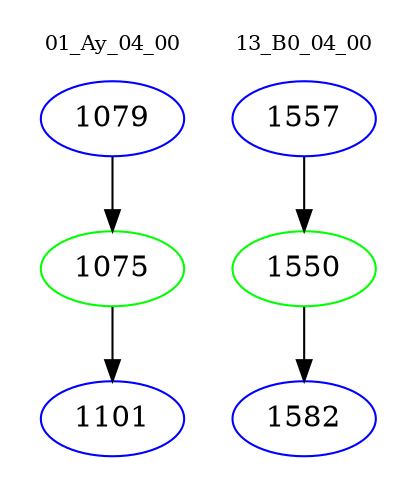 digraph{
subgraph cluster_0 {
color = white
label = "01_Ay_04_00";
fontsize=10;
T0_1079 [label="1079", color="blue"]
T0_1079 -> T0_1075 [color="black"]
T0_1075 [label="1075", color="green"]
T0_1075 -> T0_1101 [color="black"]
T0_1101 [label="1101", color="blue"]
}
subgraph cluster_1 {
color = white
label = "13_B0_04_00";
fontsize=10;
T1_1557 [label="1557", color="blue"]
T1_1557 -> T1_1550 [color="black"]
T1_1550 [label="1550", color="green"]
T1_1550 -> T1_1582 [color="black"]
T1_1582 [label="1582", color="blue"]
}
}
